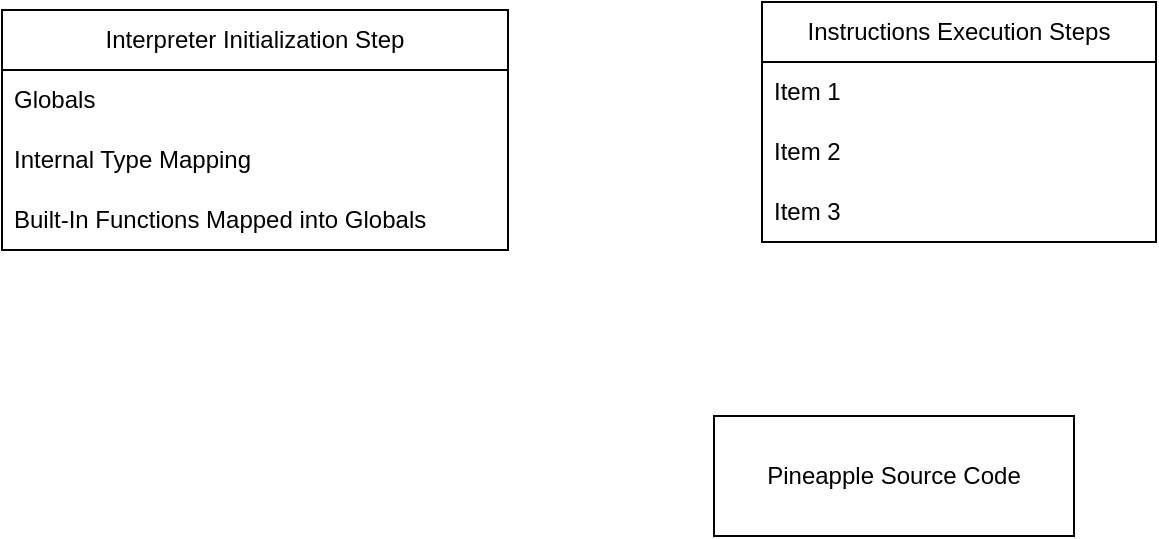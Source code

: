 <mxfile version="24.7.16">
  <diagram name="Page-1" id="h8OWRvSd74V6SHCqxASj">
    <mxGraphModel dx="1434" dy="744" grid="0" gridSize="10" guides="1" tooltips="1" connect="1" arrows="1" fold="1" page="1" pageScale="1" pageWidth="850" pageHeight="1100" math="0" shadow="0">
      <root>
        <mxCell id="0" />
        <mxCell id="1" parent="0" />
        <mxCell id="kajeuGxHkyGEFHOxp1LB-1" value="Pineapple Source Code" style="rounded=0;whiteSpace=wrap;html=1;" vertex="1" parent="1">
          <mxGeometry x="462" y="485" width="180" height="60" as="geometry" />
        </mxCell>
        <mxCell id="kajeuGxHkyGEFHOxp1LB-2" value="Interpreter Initialization Step" style="swimlane;fontStyle=0;childLayout=stackLayout;horizontal=1;startSize=30;horizontalStack=0;resizeParent=1;resizeParentMax=0;resizeLast=0;collapsible=1;marginBottom=0;whiteSpace=wrap;html=1;" vertex="1" parent="1">
          <mxGeometry x="106" y="282" width="253" height="120" as="geometry" />
        </mxCell>
        <mxCell id="kajeuGxHkyGEFHOxp1LB-3" value="Globals" style="text;strokeColor=none;fillColor=none;align=left;verticalAlign=middle;spacingLeft=4;spacingRight=4;overflow=hidden;points=[[0,0.5],[1,0.5]];portConstraint=eastwest;rotatable=0;whiteSpace=wrap;html=1;" vertex="1" parent="kajeuGxHkyGEFHOxp1LB-2">
          <mxGeometry y="30" width="253" height="30" as="geometry" />
        </mxCell>
        <mxCell id="kajeuGxHkyGEFHOxp1LB-4" value="Internal Type Mapping" style="text;strokeColor=none;fillColor=none;align=left;verticalAlign=middle;spacingLeft=4;spacingRight=4;overflow=hidden;points=[[0,0.5],[1,0.5]];portConstraint=eastwest;rotatable=0;whiteSpace=wrap;html=1;" vertex="1" parent="kajeuGxHkyGEFHOxp1LB-2">
          <mxGeometry y="60" width="253" height="30" as="geometry" />
        </mxCell>
        <mxCell id="kajeuGxHkyGEFHOxp1LB-12" value="Built-In Functions Mapped into Globals" style="text;strokeColor=none;fillColor=none;align=left;verticalAlign=middle;spacingLeft=4;spacingRight=4;overflow=hidden;points=[[0,0.5],[1,0.5]];portConstraint=eastwest;rotatable=0;whiteSpace=wrap;html=1;" vertex="1" parent="kajeuGxHkyGEFHOxp1LB-2">
          <mxGeometry y="90" width="253" height="30" as="geometry" />
        </mxCell>
        <mxCell id="kajeuGxHkyGEFHOxp1LB-8" value="Instructions Execution Steps" style="swimlane;fontStyle=0;childLayout=stackLayout;horizontal=1;startSize=30;horizontalStack=0;resizeParent=1;resizeParentMax=0;resizeLast=0;collapsible=1;marginBottom=0;whiteSpace=wrap;html=1;" vertex="1" parent="1">
          <mxGeometry x="486" y="278" width="197" height="120" as="geometry" />
        </mxCell>
        <mxCell id="kajeuGxHkyGEFHOxp1LB-9" value="Item 1" style="text;strokeColor=none;fillColor=none;align=left;verticalAlign=middle;spacingLeft=4;spacingRight=4;overflow=hidden;points=[[0,0.5],[1,0.5]];portConstraint=eastwest;rotatable=0;whiteSpace=wrap;html=1;" vertex="1" parent="kajeuGxHkyGEFHOxp1LB-8">
          <mxGeometry y="30" width="197" height="30" as="geometry" />
        </mxCell>
        <mxCell id="kajeuGxHkyGEFHOxp1LB-10" value="Item 2" style="text;strokeColor=none;fillColor=none;align=left;verticalAlign=middle;spacingLeft=4;spacingRight=4;overflow=hidden;points=[[0,0.5],[1,0.5]];portConstraint=eastwest;rotatable=0;whiteSpace=wrap;html=1;" vertex="1" parent="kajeuGxHkyGEFHOxp1LB-8">
          <mxGeometry y="60" width="197" height="30" as="geometry" />
        </mxCell>
        <mxCell id="kajeuGxHkyGEFHOxp1LB-11" value="Item 3" style="text;strokeColor=none;fillColor=none;align=left;verticalAlign=middle;spacingLeft=4;spacingRight=4;overflow=hidden;points=[[0,0.5],[1,0.5]];portConstraint=eastwest;rotatable=0;whiteSpace=wrap;html=1;" vertex="1" parent="kajeuGxHkyGEFHOxp1LB-8">
          <mxGeometry y="90" width="197" height="30" as="geometry" />
        </mxCell>
      </root>
    </mxGraphModel>
  </diagram>
</mxfile>
